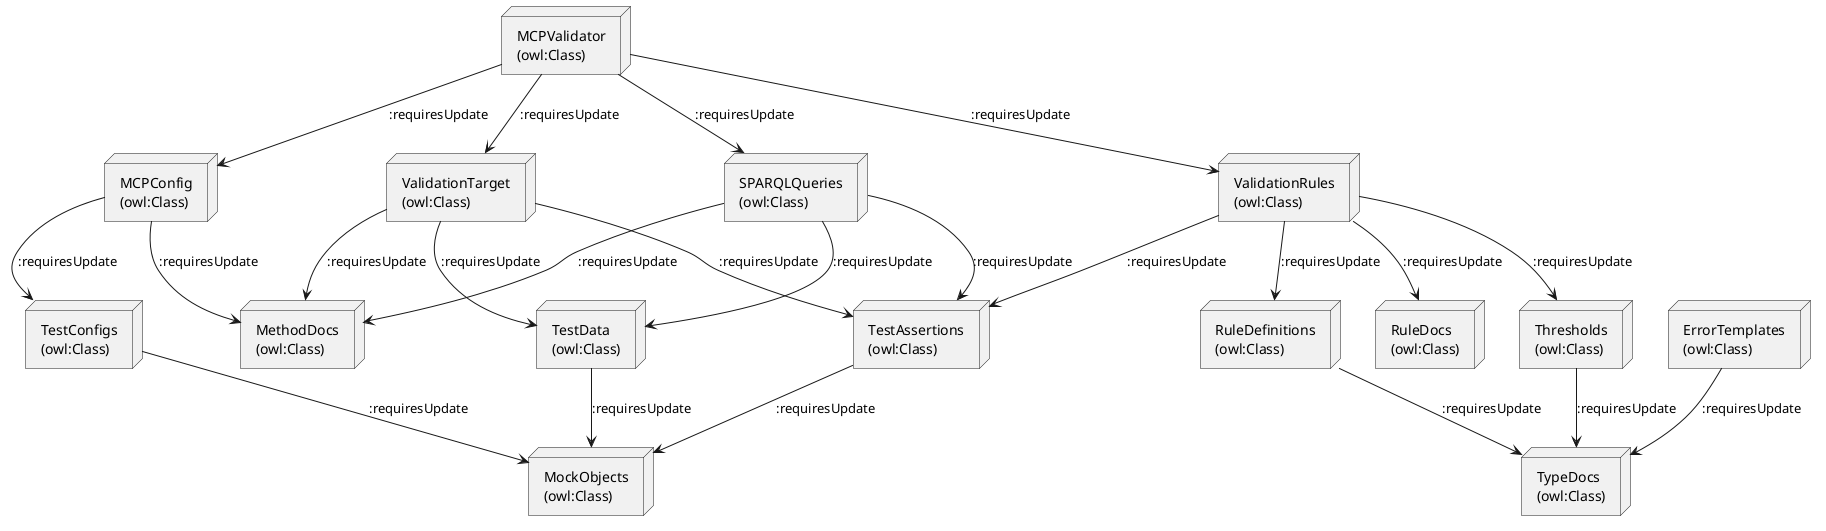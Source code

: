 @startuml Change Impact DAG

' Core Components
node "MCPValidator\n(owl:Class)" as MV
node "ValidationTarget\n(owl:Class)" as VT
node "SPARQLQueries\n(owl:Class)" as SQ
node "ValidationRules\n(owl:Class)" as VR

' Configuration
node "MCPConfig\n(owl:Class)" as CFG
node "RuleDefinitions\n(owl:Class)" as RD
node "Thresholds\n(owl:Class)" as TH
node "ErrorTemplates\n(owl:Class)" as ET

' Test Components
node "TestData\n(owl:Class)" as TD
node "TestConfigs\n(owl:Class)" as TC
node "TestAssertions\n(owl:Class)" as TA
node "MockObjects\n(owl:Class)" as MO

' Documentation
node "MethodDocs\n(owl:Class)" as MD
node "TypeDocs\n(owl:Class)" as TDOC
node "RuleDocs\n(owl:Class)" as RDOC

' Semantic Dependencies
MV --> VT : :requiresUpdate
MV --> SQ : :requiresUpdate
MV --> VR : :requiresUpdate
MV --> CFG : :requiresUpdate

VT --> TD : :requiresUpdate
VT --> TA : :requiresUpdate
VT --> MD : :requiresUpdate

SQ --> TD : :requiresUpdate
SQ --> TA : :requiresUpdate
SQ --> MD : :requiresUpdate

VR --> RD : :requiresUpdate
VR --> TH : :requiresUpdate
VR --> TA : :requiresUpdate
VR --> RDOC : :requiresUpdate

CFG --> TC : :requiresUpdate
CFG --> MD : :requiresUpdate

RD --> TDOC : :requiresUpdate
TH --> TDOC : :requiresUpdate
ET --> TDOC : :requiresUpdate

TD --> MO : :requiresUpdate
TC --> MO : :requiresUpdate
TA --> MO : :requiresUpdate

@enduml
